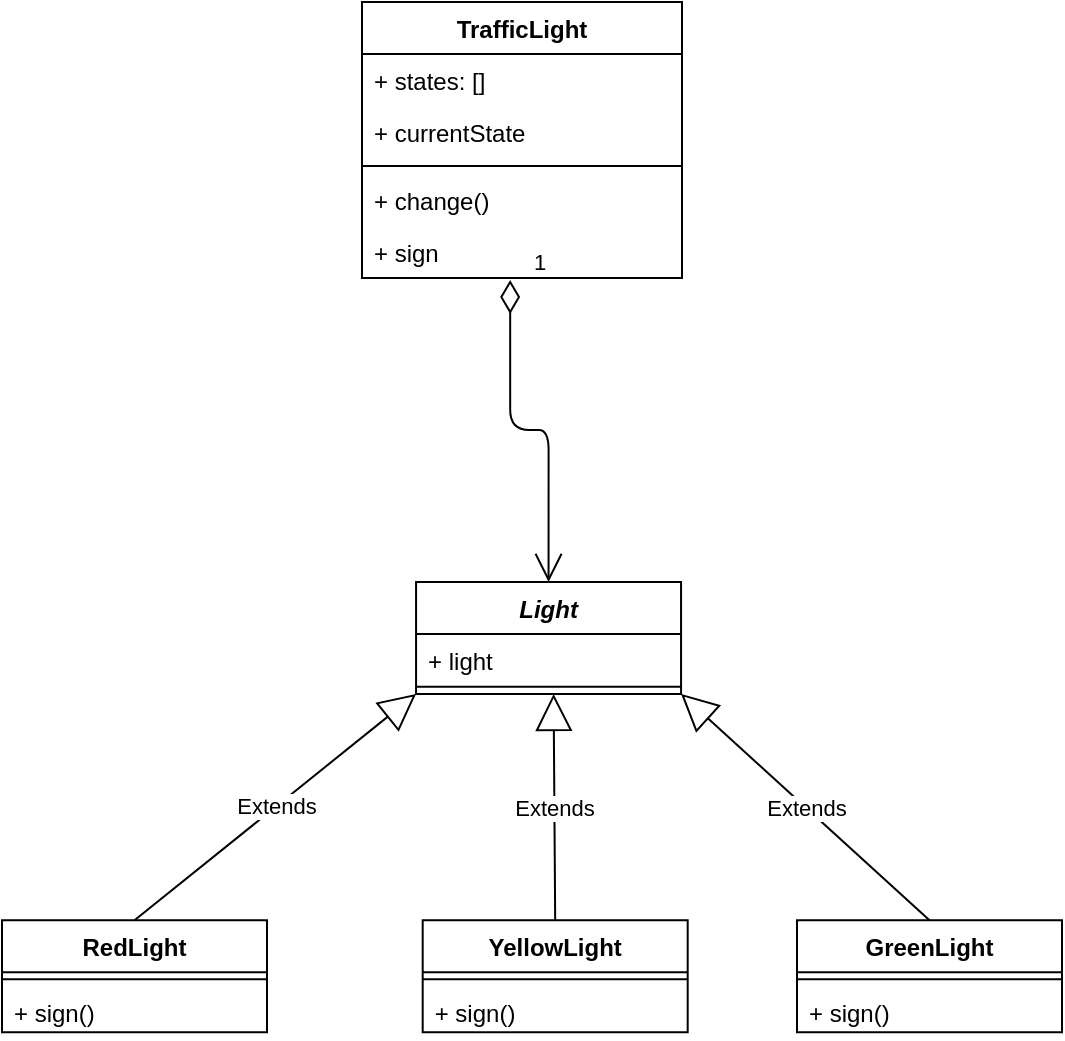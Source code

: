 <mxfile version="14.6.13" type="device"><diagram id="Kn-gcbJVNpoxY3WeWO4K" name="Страница 1"><mxGraphModel dx="1086" dy="806" grid="1" gridSize="10" guides="1" tooltips="1" connect="1" arrows="1" fold="1" page="1" pageScale="1" pageWidth="827" pageHeight="1169" math="0" shadow="0"><root><mxCell id="0"/><mxCell id="1" parent="0"/><mxCell id="KbHgVqAje-WpSR3w9Vb7-19" value="" style="group" vertex="1" connectable="0" parent="1"><mxGeometry x="100" y="440" width="530" height="222" as="geometry"/></mxCell><mxCell id="KbHgVqAje-WpSR3w9Vb7-1" value="Light" style="swimlane;fontStyle=3;align=center;verticalAlign=top;childLayout=stackLayout;horizontal=1;startSize=26;horizontalStack=0;resizeParent=1;resizeParentMax=0;resizeLast=0;collapsible=1;marginBottom=0;" vertex="1" parent="KbHgVqAje-WpSR3w9Vb7-19"><mxGeometry x="207.031" width="132.5" height="55.952" as="geometry"/></mxCell><mxCell id="KbHgVqAje-WpSR3w9Vb7-2" value="+ light" style="text;strokeColor=none;fillColor=none;align=left;verticalAlign=top;spacingLeft=4;spacingRight=4;overflow=hidden;rotatable=0;points=[[0,0.5],[1,0.5]];portConstraint=eastwest;" vertex="1" parent="KbHgVqAje-WpSR3w9Vb7-1"><mxGeometry y="26" width="132.5" height="22.905" as="geometry"/></mxCell><mxCell id="KbHgVqAje-WpSR3w9Vb7-3" value="" style="line;strokeWidth=1;fillColor=none;align=left;verticalAlign=middle;spacingTop=-1;spacingLeft=3;spacingRight=3;rotatable=0;labelPosition=right;points=[];portConstraint=eastwest;" vertex="1" parent="KbHgVqAje-WpSR3w9Vb7-1"><mxGeometry y="48.905" width="132.5" height="7.048" as="geometry"/></mxCell><mxCell id="KbHgVqAje-WpSR3w9Vb7-5" value="YellowLight" style="swimlane;fontStyle=1;align=center;verticalAlign=top;childLayout=stackLayout;horizontal=1;startSize=26;horizontalStack=0;resizeParent=1;resizeParentMax=0;resizeLast=0;collapsible=1;marginBottom=0;" vertex="1" parent="KbHgVqAje-WpSR3w9Vb7-19"><mxGeometry x="210.344" y="169.143" width="132.5" height="55.952" as="geometry"/></mxCell><mxCell id="KbHgVqAje-WpSR3w9Vb7-7" value="" style="line;strokeWidth=1;fillColor=none;align=left;verticalAlign=middle;spacingTop=-1;spacingLeft=3;spacingRight=3;rotatable=0;labelPosition=right;points=[];portConstraint=eastwest;" vertex="1" parent="KbHgVqAje-WpSR3w9Vb7-5"><mxGeometry y="26" width="132.5" height="7.048" as="geometry"/></mxCell><mxCell id="KbHgVqAje-WpSR3w9Vb7-8" value="+ sign()" style="text;strokeColor=none;fillColor=none;align=left;verticalAlign=top;spacingLeft=4;spacingRight=4;overflow=hidden;rotatable=0;points=[[0,0.5],[1,0.5]];portConstraint=eastwest;" vertex="1" parent="KbHgVqAje-WpSR3w9Vb7-5"><mxGeometry y="33.048" width="132.5" height="22.905" as="geometry"/></mxCell><mxCell id="KbHgVqAje-WpSR3w9Vb7-10" value="RedLight" style="swimlane;fontStyle=1;align=center;verticalAlign=top;childLayout=stackLayout;horizontal=1;startSize=26;horizontalStack=0;resizeParent=1;resizeParentMax=0;resizeLast=0;collapsible=1;marginBottom=0;" vertex="1" parent="KbHgVqAje-WpSR3w9Vb7-19"><mxGeometry y="169.143" width="132.5" height="55.952" as="geometry"/></mxCell><mxCell id="KbHgVqAje-WpSR3w9Vb7-11" value="" style="line;strokeWidth=1;fillColor=none;align=left;verticalAlign=middle;spacingTop=-1;spacingLeft=3;spacingRight=3;rotatable=0;labelPosition=right;points=[];portConstraint=eastwest;" vertex="1" parent="KbHgVqAje-WpSR3w9Vb7-10"><mxGeometry y="26" width="132.5" height="7.048" as="geometry"/></mxCell><mxCell id="KbHgVqAje-WpSR3w9Vb7-12" value="+ sign()" style="text;strokeColor=none;fillColor=none;align=left;verticalAlign=top;spacingLeft=4;spacingRight=4;overflow=hidden;rotatable=0;points=[[0,0.5],[1,0.5]];portConstraint=eastwest;" vertex="1" parent="KbHgVqAje-WpSR3w9Vb7-10"><mxGeometry y="33.048" width="132.5" height="22.905" as="geometry"/></mxCell><mxCell id="KbHgVqAje-WpSR3w9Vb7-13" value="GreenLight" style="swimlane;fontStyle=1;align=center;verticalAlign=top;childLayout=stackLayout;horizontal=1;startSize=26;horizontalStack=0;resizeParent=1;resizeParentMax=0;resizeLast=0;collapsible=1;marginBottom=0;" vertex="1" parent="KbHgVqAje-WpSR3w9Vb7-19"><mxGeometry x="397.5" y="169.143" width="132.5" height="55.952" as="geometry"/></mxCell><mxCell id="KbHgVqAje-WpSR3w9Vb7-14" value="" style="line;strokeWidth=1;fillColor=none;align=left;verticalAlign=middle;spacingTop=-1;spacingLeft=3;spacingRight=3;rotatable=0;labelPosition=right;points=[];portConstraint=eastwest;" vertex="1" parent="KbHgVqAje-WpSR3w9Vb7-13"><mxGeometry y="26" width="132.5" height="7.048" as="geometry"/></mxCell><mxCell id="KbHgVqAje-WpSR3w9Vb7-15" value="+ sign()" style="text;strokeColor=none;fillColor=none;align=left;verticalAlign=top;spacingLeft=4;spacingRight=4;overflow=hidden;rotatable=0;points=[[0,0.5],[1,0.5]];portConstraint=eastwest;" vertex="1" parent="KbHgVqAje-WpSR3w9Vb7-13"><mxGeometry y="33.048" width="132.5" height="22.905" as="geometry"/></mxCell><mxCell id="KbHgVqAje-WpSR3w9Vb7-16" value="Extends" style="endArrow=block;endSize=16;endFill=0;html=1;exitX=0.5;exitY=0;exitDx=0;exitDy=0;entryX=0;entryY=1;entryDx=0;entryDy=0;" edge="1" parent="KbHgVqAje-WpSR3w9Vb7-19" source="KbHgVqAje-WpSR3w9Vb7-10" target="KbHgVqAje-WpSR3w9Vb7-1"><mxGeometry width="160" relative="1" as="geometry"><mxPoint x="207.031" y="52.857" as="sourcePoint"/><mxPoint x="339.531" y="52.857" as="targetPoint"/></mxGeometry></mxCell><mxCell id="KbHgVqAje-WpSR3w9Vb7-17" value="Extends" style="endArrow=block;endSize=16;endFill=0;html=1;exitX=0.5;exitY=0;exitDx=0;exitDy=0;entryX=0.519;entryY=1;entryDx=0;entryDy=0;entryPerimeter=0;" edge="1" parent="KbHgVqAje-WpSR3w9Vb7-19" source="KbHgVqAje-WpSR3w9Vb7-5" target="KbHgVqAje-WpSR3w9Vb7-3"><mxGeometry width="160" relative="1" as="geometry"><mxPoint x="207.031" y="52.857" as="sourcePoint"/><mxPoint x="339.531" y="52.857" as="targetPoint"/></mxGeometry></mxCell><mxCell id="KbHgVqAje-WpSR3w9Vb7-18" value="Extends" style="endArrow=block;endSize=16;endFill=0;html=1;exitX=0.5;exitY=0;exitDx=0;exitDy=0;entryX=1;entryY=1;entryDx=0;entryDy=0;" edge="1" parent="KbHgVqAje-WpSR3w9Vb7-19" source="KbHgVqAje-WpSR3w9Vb7-13" target="KbHgVqAje-WpSR3w9Vb7-1"><mxGeometry width="160" relative="1" as="geometry"><mxPoint x="207.031" y="52.857" as="sourcePoint"/><mxPoint x="364.375" y="61.667" as="targetPoint"/></mxGeometry></mxCell><mxCell id="KbHgVqAje-WpSR3w9Vb7-20" value="TrafficLight" style="swimlane;fontStyle=1;align=center;verticalAlign=top;childLayout=stackLayout;horizontal=1;startSize=26;horizontalStack=0;resizeParent=1;resizeParentMax=0;resizeLast=0;collapsible=1;marginBottom=0;" vertex="1" parent="1"><mxGeometry x="280" y="150" width="160" height="138" as="geometry"/></mxCell><mxCell id="KbHgVqAje-WpSR3w9Vb7-21" value="+ states: []" style="text;strokeColor=none;fillColor=none;align=left;verticalAlign=top;spacingLeft=4;spacingRight=4;overflow=hidden;rotatable=0;points=[[0,0.5],[1,0.5]];portConstraint=eastwest;" vertex="1" parent="KbHgVqAje-WpSR3w9Vb7-20"><mxGeometry y="26" width="160" height="26" as="geometry"/></mxCell><mxCell id="KbHgVqAje-WpSR3w9Vb7-24" value="+ currentState" style="text;strokeColor=none;fillColor=none;align=left;verticalAlign=top;spacingLeft=4;spacingRight=4;overflow=hidden;rotatable=0;points=[[0,0.5],[1,0.5]];portConstraint=eastwest;" vertex="1" parent="KbHgVqAje-WpSR3w9Vb7-20"><mxGeometry y="52" width="160" height="26" as="geometry"/></mxCell><mxCell id="KbHgVqAje-WpSR3w9Vb7-22" value="" style="line;strokeWidth=1;fillColor=none;align=left;verticalAlign=middle;spacingTop=-1;spacingLeft=3;spacingRight=3;rotatable=0;labelPosition=right;points=[];portConstraint=eastwest;" vertex="1" parent="KbHgVqAje-WpSR3w9Vb7-20"><mxGeometry y="78" width="160" height="8" as="geometry"/></mxCell><mxCell id="KbHgVqAje-WpSR3w9Vb7-23" value="+ change()" style="text;strokeColor=none;fillColor=none;align=left;verticalAlign=top;spacingLeft=4;spacingRight=4;overflow=hidden;rotatable=0;points=[[0,0.5],[1,0.5]];portConstraint=eastwest;" vertex="1" parent="KbHgVqAje-WpSR3w9Vb7-20"><mxGeometry y="86" width="160" height="26" as="geometry"/></mxCell><mxCell id="KbHgVqAje-WpSR3w9Vb7-25" value="+ sign" style="text;strokeColor=none;fillColor=none;align=left;verticalAlign=top;spacingLeft=4;spacingRight=4;overflow=hidden;rotatable=0;points=[[0,0.5],[1,0.5]];portConstraint=eastwest;" vertex="1" parent="KbHgVqAje-WpSR3w9Vb7-20"><mxGeometry y="112" width="160" height="26" as="geometry"/></mxCell><mxCell id="KbHgVqAje-WpSR3w9Vb7-27" value="1" style="endArrow=open;html=1;endSize=12;startArrow=diamondThin;startSize=14;startFill=0;edgeStyle=orthogonalEdgeStyle;align=left;verticalAlign=bottom;exitX=0.463;exitY=1.038;exitDx=0;exitDy=0;exitPerimeter=0;entryX=0.5;entryY=0;entryDx=0;entryDy=0;" edge="1" parent="1" source="KbHgVqAje-WpSR3w9Vb7-25" target="KbHgVqAje-WpSR3w9Vb7-1"><mxGeometry x="-1" y="10" relative="1" as="geometry"><mxPoint x="330" y="410" as="sourcePoint"/><mxPoint x="370" y="430" as="targetPoint"/><mxPoint as="offset"/></mxGeometry></mxCell></root></mxGraphModel></diagram></mxfile>